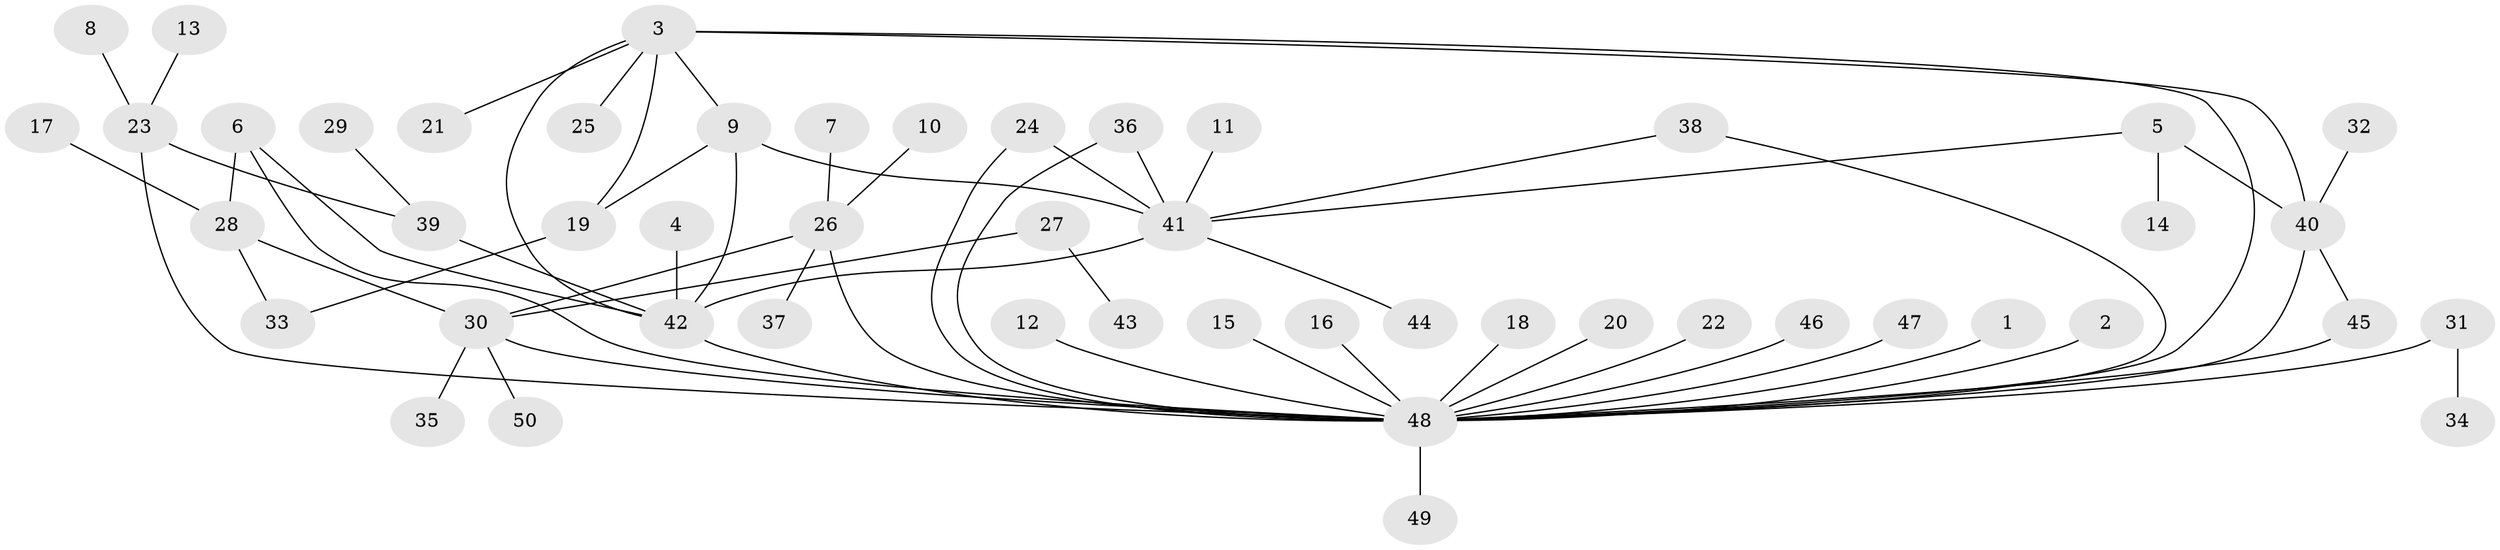 // original degree distribution, {6: 0.04040404040404041, 28: 0.010101010101010102, 10: 0.020202020202020204, 2: 0.1414141414141414, 1: 0.5353535353535354, 3: 0.1919191919191919, 4: 0.04040404040404041, 5: 0.020202020202020204}
// Generated by graph-tools (version 1.1) at 2025/49/03/09/25 03:49:50]
// undirected, 50 vertices, 64 edges
graph export_dot {
graph [start="1"]
  node [color=gray90,style=filled];
  1;
  2;
  3;
  4;
  5;
  6;
  7;
  8;
  9;
  10;
  11;
  12;
  13;
  14;
  15;
  16;
  17;
  18;
  19;
  20;
  21;
  22;
  23;
  24;
  25;
  26;
  27;
  28;
  29;
  30;
  31;
  32;
  33;
  34;
  35;
  36;
  37;
  38;
  39;
  40;
  41;
  42;
  43;
  44;
  45;
  46;
  47;
  48;
  49;
  50;
  1 -- 48 [weight=1.0];
  2 -- 48 [weight=1.0];
  3 -- 9 [weight=1.0];
  3 -- 19 [weight=1.0];
  3 -- 21 [weight=1.0];
  3 -- 25 [weight=1.0];
  3 -- 40 [weight=1.0];
  3 -- 42 [weight=1.0];
  3 -- 48 [weight=1.0];
  4 -- 42 [weight=1.0];
  5 -- 14 [weight=1.0];
  5 -- 40 [weight=1.0];
  5 -- 41 [weight=1.0];
  6 -- 28 [weight=1.0];
  6 -- 42 [weight=1.0];
  6 -- 48 [weight=1.0];
  7 -- 26 [weight=1.0];
  8 -- 23 [weight=1.0];
  9 -- 19 [weight=1.0];
  9 -- 41 [weight=1.0];
  9 -- 42 [weight=1.0];
  10 -- 26 [weight=1.0];
  11 -- 41 [weight=1.0];
  12 -- 48 [weight=1.0];
  13 -- 23 [weight=1.0];
  15 -- 48 [weight=1.0];
  16 -- 48 [weight=1.0];
  17 -- 28 [weight=1.0];
  18 -- 48 [weight=1.0];
  19 -- 33 [weight=1.0];
  20 -- 48 [weight=1.0];
  22 -- 48 [weight=1.0];
  23 -- 39 [weight=1.0];
  23 -- 48 [weight=2.0];
  24 -- 41 [weight=1.0];
  24 -- 48 [weight=1.0];
  26 -- 30 [weight=1.0];
  26 -- 37 [weight=1.0];
  26 -- 48 [weight=1.0];
  27 -- 30 [weight=1.0];
  27 -- 43 [weight=1.0];
  28 -- 30 [weight=1.0];
  28 -- 33 [weight=1.0];
  29 -- 39 [weight=1.0];
  30 -- 35 [weight=1.0];
  30 -- 48 [weight=2.0];
  30 -- 50 [weight=1.0];
  31 -- 34 [weight=1.0];
  31 -- 48 [weight=1.0];
  32 -- 40 [weight=1.0];
  36 -- 41 [weight=1.0];
  36 -- 48 [weight=2.0];
  38 -- 41 [weight=1.0];
  38 -- 48 [weight=1.0];
  39 -- 42 [weight=1.0];
  40 -- 45 [weight=1.0];
  40 -- 48 [weight=2.0];
  41 -- 42 [weight=1.0];
  41 -- 44 [weight=1.0];
  42 -- 48 [weight=1.0];
  45 -- 48 [weight=1.0];
  46 -- 48 [weight=1.0];
  47 -- 48 [weight=1.0];
  48 -- 49 [weight=1.0];
}
